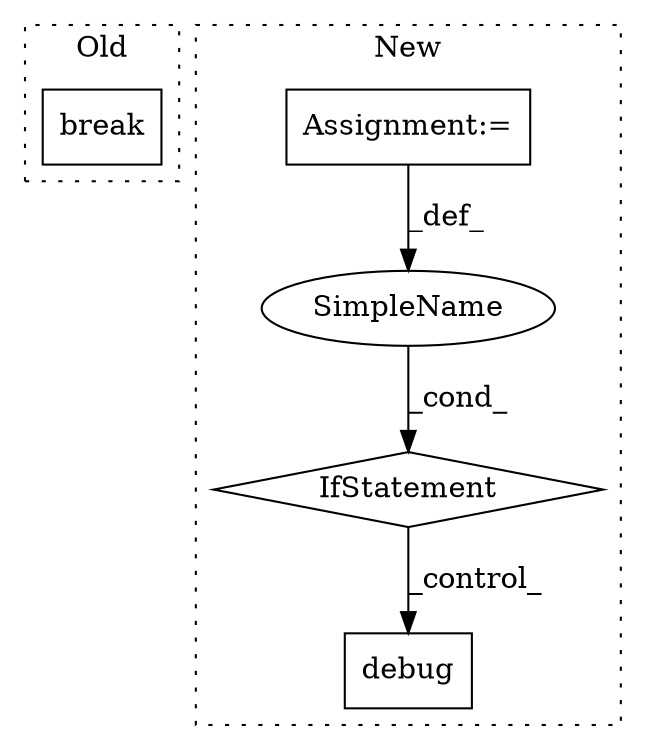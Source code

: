 digraph G {
subgraph cluster0 {
1 [label="break" a="10" s="4344" l="6" shape="box"];
label = "Old";
style="dotted";
}
subgraph cluster1 {
2 [label="debug" a="32" s="4935,4980" l="6,1" shape="box"];
3 [label="IfStatement" a="25" s="4883,4916" l="4,2" shape="diamond"];
4 [label="SimpleName" a="42" s="" l="" shape="ellipse"];
5 [label="Assignment:=" a="7" s="4233" l="1" shape="box"];
label = "New";
style="dotted";
}
3 -> 2 [label="_control_"];
4 -> 3 [label="_cond_"];
5 -> 4 [label="_def_"];
}